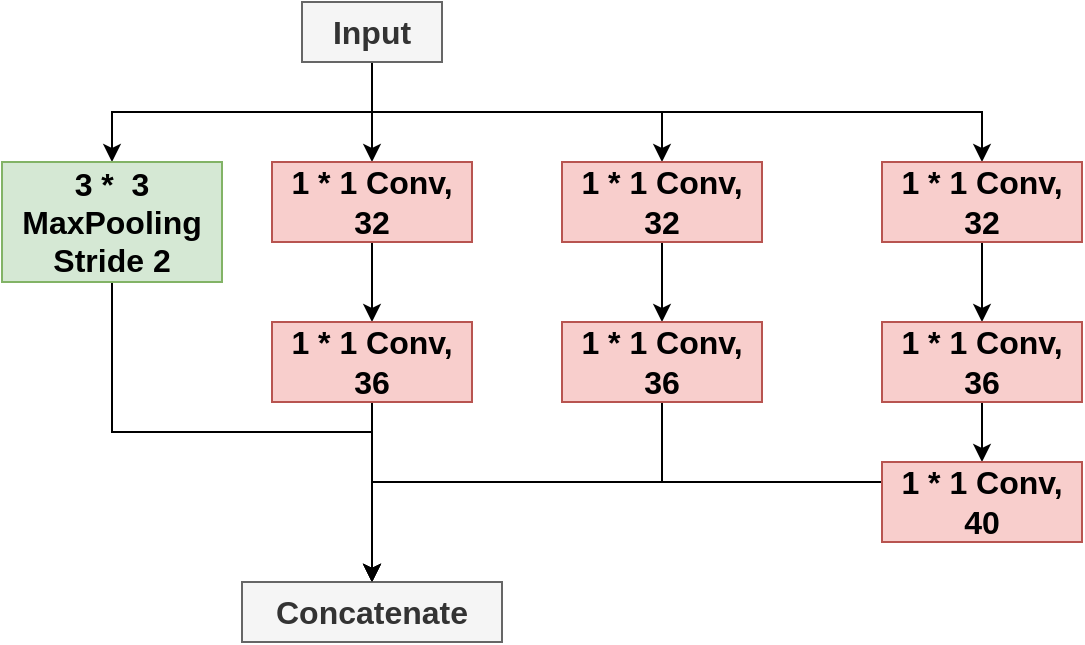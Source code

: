 <mxfile version="24.2.1" type="device">
  <diagram name="Page-1" id="_MAag7d2XG5vmYoV7uUj">
    <mxGraphModel dx="1541" dy="753" grid="1" gridSize="10" guides="1" tooltips="1" connect="1" arrows="1" fold="1" page="1" pageScale="1" pageWidth="827" pageHeight="1169" math="0" shadow="0">
      <root>
        <mxCell id="0" />
        <mxCell id="1" parent="0" />
        <mxCell id="CGu1ErAJ2O1OjEhpgE73-4" style="edgeStyle=orthogonalEdgeStyle;rounded=0;orthogonalLoop=1;jettySize=auto;html=1;exitX=0.5;exitY=1;exitDx=0;exitDy=0;entryX=0.5;entryY=0;entryDx=0;entryDy=0;" edge="1" parent="1" source="CGu1ErAJ2O1OjEhpgE73-1" target="CGu1ErAJ2O1OjEhpgE73-3">
          <mxGeometry relative="1" as="geometry" />
        </mxCell>
        <mxCell id="CGu1ErAJ2O1OjEhpgE73-10" style="edgeStyle=orthogonalEdgeStyle;rounded=0;orthogonalLoop=1;jettySize=auto;html=1;exitX=0.5;exitY=1;exitDx=0;exitDy=0;entryX=0.5;entryY=0;entryDx=0;entryDy=0;" edge="1" parent="1" source="CGu1ErAJ2O1OjEhpgE73-1" target="CGu1ErAJ2O1OjEhpgE73-8">
          <mxGeometry relative="1" as="geometry" />
        </mxCell>
        <mxCell id="CGu1ErAJ2O1OjEhpgE73-14" style="edgeStyle=orthogonalEdgeStyle;rounded=0;orthogonalLoop=1;jettySize=auto;html=1;exitX=0.5;exitY=1;exitDx=0;exitDy=0;entryX=0.5;entryY=0;entryDx=0;entryDy=0;" edge="1" parent="1" source="CGu1ErAJ2O1OjEhpgE73-1" target="CGu1ErAJ2O1OjEhpgE73-12">
          <mxGeometry relative="1" as="geometry" />
        </mxCell>
        <mxCell id="CGu1ErAJ2O1OjEhpgE73-16" style="edgeStyle=orthogonalEdgeStyle;rounded=0;orthogonalLoop=1;jettySize=auto;html=1;exitX=0.5;exitY=1;exitDx=0;exitDy=0;entryX=0.5;entryY=0;entryDx=0;entryDy=0;" edge="1" parent="1" source="CGu1ErAJ2O1OjEhpgE73-1" target="CGu1ErAJ2O1OjEhpgE73-15">
          <mxGeometry relative="1" as="geometry" />
        </mxCell>
        <mxCell id="CGu1ErAJ2O1OjEhpgE73-1" value="Input" style="rounded=0;whiteSpace=wrap;html=1;fontSize=16;fontStyle=1;fillColor=#f5f5f5;fontColor=#333333;strokeColor=#666666;" vertex="1" parent="1">
          <mxGeometry x="-570" y="110" width="70" height="30" as="geometry" />
        </mxCell>
        <mxCell id="CGu1ErAJ2O1OjEhpgE73-6" value="" style="edgeStyle=orthogonalEdgeStyle;rounded=0;orthogonalLoop=1;jettySize=auto;html=1;" edge="1" parent="1" source="CGu1ErAJ2O1OjEhpgE73-3" target="CGu1ErAJ2O1OjEhpgE73-5">
          <mxGeometry relative="1" as="geometry" />
        </mxCell>
        <mxCell id="CGu1ErAJ2O1OjEhpgE73-3" value="1 * 1 Conv, 32" style="rounded=0;whiteSpace=wrap;html=1;fontSize=16;fontStyle=1;fillColor=#f8cecc;strokeColor=#b85450;" vertex="1" parent="1">
          <mxGeometry x="-585" y="190" width="100" height="40" as="geometry" />
        </mxCell>
        <mxCell id="CGu1ErAJ2O1OjEhpgE73-27" style="edgeStyle=orthogonalEdgeStyle;rounded=0;orthogonalLoop=1;jettySize=auto;html=1;exitX=0.5;exitY=1;exitDx=0;exitDy=0;entryX=0.5;entryY=0;entryDx=0;entryDy=0;" edge="1" parent="1" source="CGu1ErAJ2O1OjEhpgE73-5" target="CGu1ErAJ2O1OjEhpgE73-17">
          <mxGeometry relative="1" as="geometry">
            <mxPoint x="-535" y="380" as="targetPoint" />
          </mxGeometry>
        </mxCell>
        <mxCell id="CGu1ErAJ2O1OjEhpgE73-5" value="1 * 1 Conv, 36" style="rounded=0;whiteSpace=wrap;html=1;fontSize=16;fontStyle=1;fillColor=#f8cecc;strokeColor=#b85450;" vertex="1" parent="1">
          <mxGeometry x="-585" y="270" width="100" height="40" as="geometry" />
        </mxCell>
        <mxCell id="CGu1ErAJ2O1OjEhpgE73-7" value="" style="edgeStyle=orthogonalEdgeStyle;rounded=0;orthogonalLoop=1;jettySize=auto;html=1;" edge="1" parent="1" source="CGu1ErAJ2O1OjEhpgE73-8" target="CGu1ErAJ2O1OjEhpgE73-9">
          <mxGeometry relative="1" as="geometry" />
        </mxCell>
        <mxCell id="CGu1ErAJ2O1OjEhpgE73-8" value="1 * 1 Conv, 32" style="rounded=0;whiteSpace=wrap;html=1;fontSize=16;fontStyle=1;fillColor=#f8cecc;strokeColor=#b85450;" vertex="1" parent="1">
          <mxGeometry x="-440" y="190" width="100" height="40" as="geometry" />
        </mxCell>
        <mxCell id="CGu1ErAJ2O1OjEhpgE73-29" style="edgeStyle=orthogonalEdgeStyle;rounded=0;orthogonalLoop=1;jettySize=auto;html=1;exitX=0.5;exitY=1;exitDx=0;exitDy=0;entryX=0.5;entryY=0;entryDx=0;entryDy=0;" edge="1" parent="1" source="CGu1ErAJ2O1OjEhpgE73-9" target="CGu1ErAJ2O1OjEhpgE73-17">
          <mxGeometry relative="1" as="geometry">
            <mxPoint x="-480" y="380" as="targetPoint" />
            <Array as="points">
              <mxPoint x="-390" y="350" />
              <mxPoint x="-535" y="350" />
            </Array>
          </mxGeometry>
        </mxCell>
        <mxCell id="CGu1ErAJ2O1OjEhpgE73-9" value="1 * 1 Conv, 36" style="rounded=0;whiteSpace=wrap;html=1;fontSize=16;fontStyle=1;fillColor=#f8cecc;strokeColor=#b85450;" vertex="1" parent="1">
          <mxGeometry x="-440" y="270" width="100" height="40" as="geometry" />
        </mxCell>
        <mxCell id="CGu1ErAJ2O1OjEhpgE73-11" value="" style="edgeStyle=orthogonalEdgeStyle;rounded=0;orthogonalLoop=1;jettySize=auto;html=1;" edge="1" parent="1" source="CGu1ErAJ2O1OjEhpgE73-12" target="CGu1ErAJ2O1OjEhpgE73-13">
          <mxGeometry relative="1" as="geometry" />
        </mxCell>
        <mxCell id="CGu1ErAJ2O1OjEhpgE73-12" value="1 * 1 Conv, 32" style="rounded=0;whiteSpace=wrap;html=1;fontSize=16;fontStyle=1;fillColor=#f8cecc;strokeColor=#b85450;" vertex="1" parent="1">
          <mxGeometry x="-280" y="190" width="100" height="40" as="geometry" />
        </mxCell>
        <mxCell id="CGu1ErAJ2O1OjEhpgE73-23" value="" style="edgeStyle=orthogonalEdgeStyle;rounded=0;orthogonalLoop=1;jettySize=auto;html=1;" edge="1" parent="1" source="CGu1ErAJ2O1OjEhpgE73-13" target="CGu1ErAJ2O1OjEhpgE73-22">
          <mxGeometry relative="1" as="geometry" />
        </mxCell>
        <mxCell id="CGu1ErAJ2O1OjEhpgE73-13" value="1 * 1 Conv, 36" style="rounded=0;whiteSpace=wrap;html=1;fontSize=16;fontStyle=1;fillColor=#f8cecc;strokeColor=#b85450;" vertex="1" parent="1">
          <mxGeometry x="-280" y="270" width="100" height="40" as="geometry" />
        </mxCell>
        <mxCell id="CGu1ErAJ2O1OjEhpgE73-28" style="edgeStyle=orthogonalEdgeStyle;rounded=0;orthogonalLoop=1;jettySize=auto;html=1;exitX=0.5;exitY=1;exitDx=0;exitDy=0;entryX=0.5;entryY=0;entryDx=0;entryDy=0;" edge="1" parent="1" source="CGu1ErAJ2O1OjEhpgE73-15" target="CGu1ErAJ2O1OjEhpgE73-17">
          <mxGeometry relative="1" as="geometry" />
        </mxCell>
        <mxCell id="CGu1ErAJ2O1OjEhpgE73-15" value="3 *&amp;nbsp; 3&lt;div&gt;MaxPooling&lt;/div&gt;&lt;div&gt;Stride 2&lt;/div&gt;" style="rounded=0;whiteSpace=wrap;html=1;fontSize=16;fontStyle=1;fillColor=#d5e8d4;strokeColor=#82b366;" vertex="1" parent="1">
          <mxGeometry x="-720" y="190" width="110" height="60" as="geometry" />
        </mxCell>
        <mxCell id="CGu1ErAJ2O1OjEhpgE73-17" value="Concatenate" style="rounded=0;whiteSpace=wrap;html=1;fontSize=16;fontStyle=1;fillColor=#f5f5f5;fontColor=#333333;strokeColor=#666666;" vertex="1" parent="1">
          <mxGeometry x="-600" y="400" width="130" height="30" as="geometry" />
        </mxCell>
        <mxCell id="CGu1ErAJ2O1OjEhpgE73-30" style="edgeStyle=orthogonalEdgeStyle;rounded=0;orthogonalLoop=1;jettySize=auto;html=1;exitX=0;exitY=0.5;exitDx=0;exitDy=0;entryX=0.5;entryY=0;entryDx=0;entryDy=0;" edge="1" parent="1" source="CGu1ErAJ2O1OjEhpgE73-22" target="CGu1ErAJ2O1OjEhpgE73-17">
          <mxGeometry relative="1" as="geometry">
            <Array as="points">
              <mxPoint x="-280" y="350" />
              <mxPoint x="-535" y="350" />
            </Array>
          </mxGeometry>
        </mxCell>
        <mxCell id="CGu1ErAJ2O1OjEhpgE73-22" value="1 * 1 Conv, 40" style="rounded=0;whiteSpace=wrap;html=1;fontSize=16;fontStyle=1;fillColor=#f8cecc;strokeColor=#b85450;" vertex="1" parent="1">
          <mxGeometry x="-280" y="340" width="100" height="40" as="geometry" />
        </mxCell>
      </root>
    </mxGraphModel>
  </diagram>
</mxfile>
